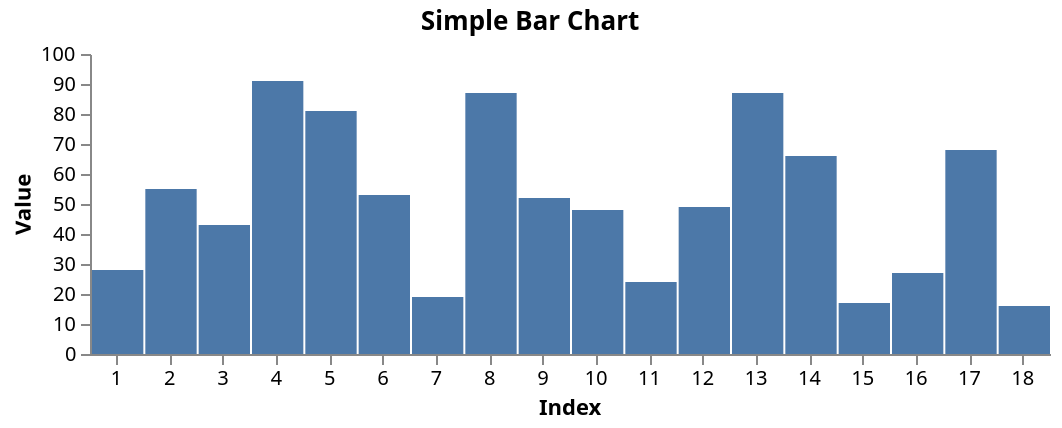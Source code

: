 {
  "$schema": "https://vega.github.io/schema/vega/v3.0.json",
  "width": 480,
  "height": 150,
  "padding": 5,

  "title": "Simple Bar Chart",

  "data": [
    {
      "name": "table",
      "values": [
        {"index": 1,  "value": 28, "position": 1, "category": "A"},
        {"index": 2,  "value": 55, "position": 2, "category": "A"},
        {"index": 3,  "value": 43, "position": 3, "category": "A"},
        {"index": 4,  "value": 91, "position": 4, "category": "A"},
        {"index": 5,  "value": 81, "position": 5, "category": "A"},
        {"index": 6,  "value": 53, "position": 6, "category": "A"},
        {"index": 7,  "value": 19, "position": 1, "category": "B"},
        {"index": 8,  "value": 87, "position": 2, "category": "B"},
        {"index": 9,  "value": 52, "position": 3, "category": "B"},
        {"index": 10, "value": 48, "position": 4, "category": "B"},
        {"index": 11, "value": 24, "position": 5, "category": "B"},
        {"index": 12, "value": 49, "position": 6, "category": "B"},
        {"index": 13, "value": 87, "position": 1, "category": "C"},
        {"index": 14, "value": 66, "position": 2, "category": "C"},
        {"index": 15, "value": 17, "position": 3, "category": "C"},
        {"index": 16, "value": 27, "position": 4, "category": "C"},
        {"index": 17, "value": 68, "position": 5, "category": "C"},
        {"index": 18, "value": 16, "position": 6, "category": "C"}
      ]
    }
  ],

  "scales": [
    {
      "name": "scaleIndex",
      "type": "band",
      "range": "width",
      "domain": {"data": "table", "field": "index"}
    },
    {
      "name": "scaleValue",
      "type": "linear",
      "range": "height",
      "domain": {"data": "table", "field": "value"},
      "zero": true,
      "nice": true
    }
  ],

  "axes": [
    {"orient": "left", "scale": "scaleValue", "title": "Value"},
    {"orient": "bottom", "scale": "scaleIndex", "title": "Index"}
  ],

  "marks": [
    {
      "type": "rect",
      "from": {"data": "table"},
      "encode": {
        "enter": {
          "x": {"scale": "scaleIndex", "field": "index", "offset": 1},
          "width": {"scale": "scaleIndex", "band": 1, "offset": -1},
          "y": {"scale": "scaleValue", "field": "value"},
          "y2": {"scale": "scaleValue", "value": 0}
        }
      }
    }
  ]
}
